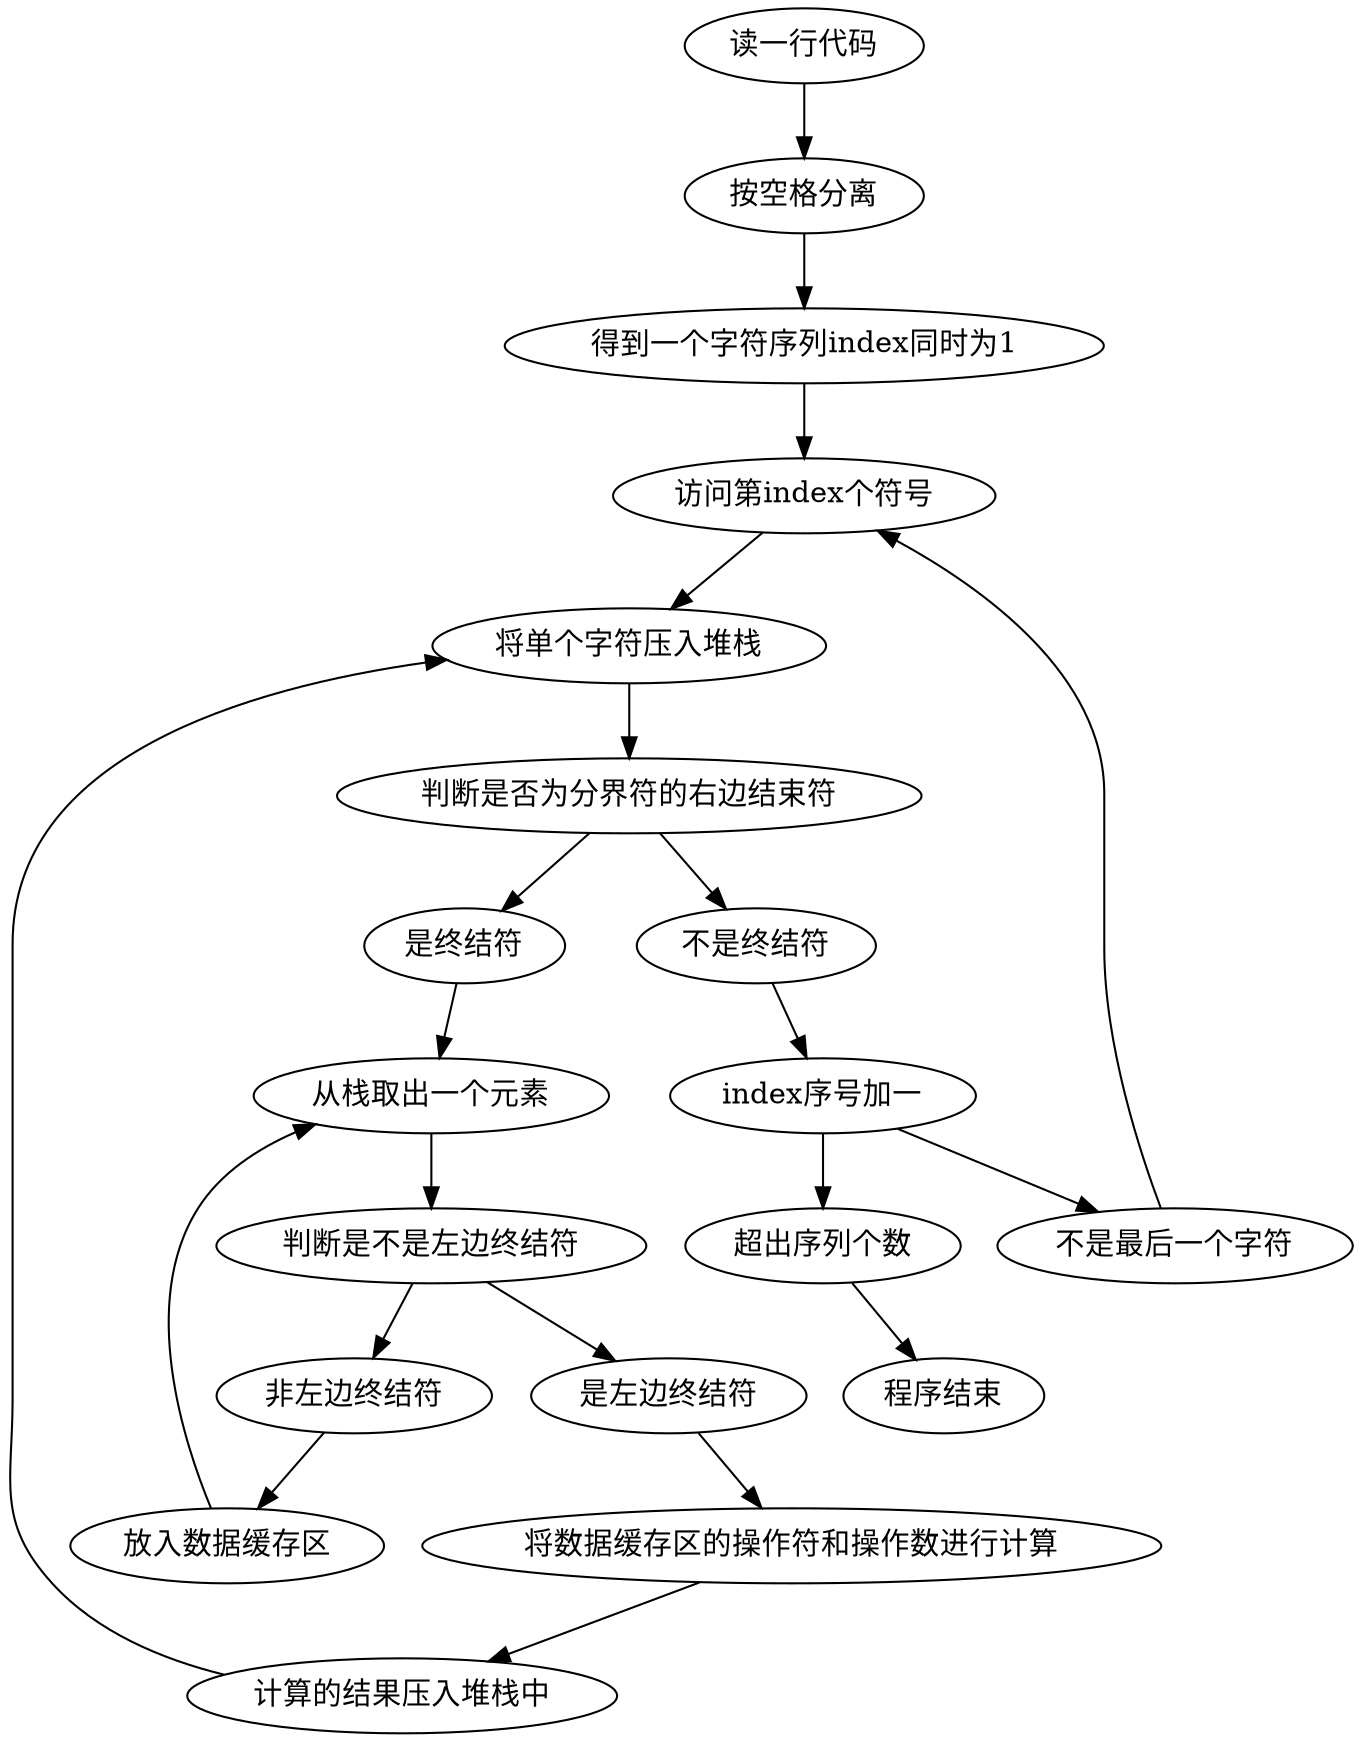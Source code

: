 digraph graphname {
    读一行代码 -> 按空格分离
    按空格分离 -> 得到一个字符序列index同时为1
    得到一个字符序列index同时为1 -> 访问第index个符号
    访问第index个符号 -> 将单个字符压入堆栈;
    将单个字符压入堆栈 -> 判断是否为分界符的右边结束符
    判断是否为分界符的右边结束符 -> 不是终结符
    判断是否为分界符的右边结束符 -> 是终结符
    不是终结符 -> index序号加一
    index序号加一 -> 超出序列个数
    index序号加一 -> 不是最后一个字符
    不是最后一个字符 -> 访问第index个符号
    是终结符-> 从栈取出一个元素
    从栈取出一个元素 -> 判断是不是左边终结符
    判断是不是左边终结符 -> 是左边终结符
    判断是不是左边终结符 -> 非左边终结符
    是左边终结符 -> 将数据缓存区的操作符和操作数进行计算
    非左边终结符 -> 放入数据缓存区
    将数据缓存区的操作符和操作数进行计算 -> 计算的结果压入堆栈中
    计算的结果压入堆栈中 -> 将单个字符压入堆栈
    放入数据缓存区 -> 从栈取出一个元素
    超出序列个数 -> 程序结束
}
